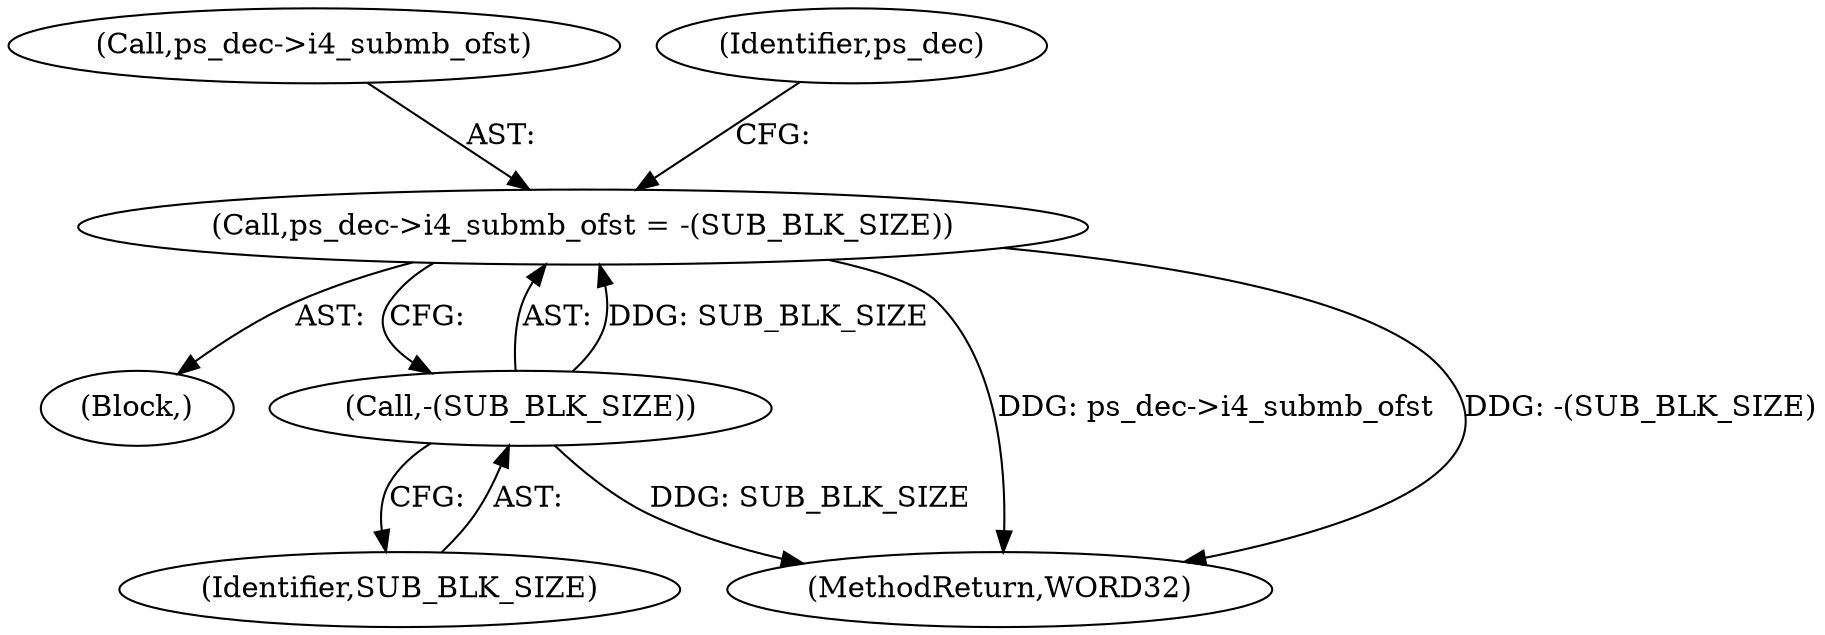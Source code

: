 digraph "0_Android_f634481e940421020e52f511c1fb34aac1db4b2f@pointer" {
"1001499" [label="(Call,ps_dec->i4_submb_ofst = -(SUB_BLK_SIZE))"];
"1001503" [label="(Call,-(SUB_BLK_SIZE))"];
"1000141" [label="(Block,)"];
"1001500" [label="(Call,ps_dec->i4_submb_ofst)"];
"1001499" [label="(Call,ps_dec->i4_submb_ofst = -(SUB_BLK_SIZE))"];
"1001507" [label="(Identifier,ps_dec)"];
"1001504" [label="(Identifier,SUB_BLK_SIZE)"];
"1001503" [label="(Call,-(SUB_BLK_SIZE))"];
"1002154" [label="(MethodReturn,WORD32)"];
"1001499" -> "1000141"  [label="AST: "];
"1001499" -> "1001503"  [label="CFG: "];
"1001500" -> "1001499"  [label="AST: "];
"1001503" -> "1001499"  [label="AST: "];
"1001507" -> "1001499"  [label="CFG: "];
"1001499" -> "1002154"  [label="DDG: ps_dec->i4_submb_ofst"];
"1001499" -> "1002154"  [label="DDG: -(SUB_BLK_SIZE)"];
"1001503" -> "1001499"  [label="DDG: SUB_BLK_SIZE"];
"1001503" -> "1001504"  [label="CFG: "];
"1001504" -> "1001503"  [label="AST: "];
"1001503" -> "1002154"  [label="DDG: SUB_BLK_SIZE"];
}
